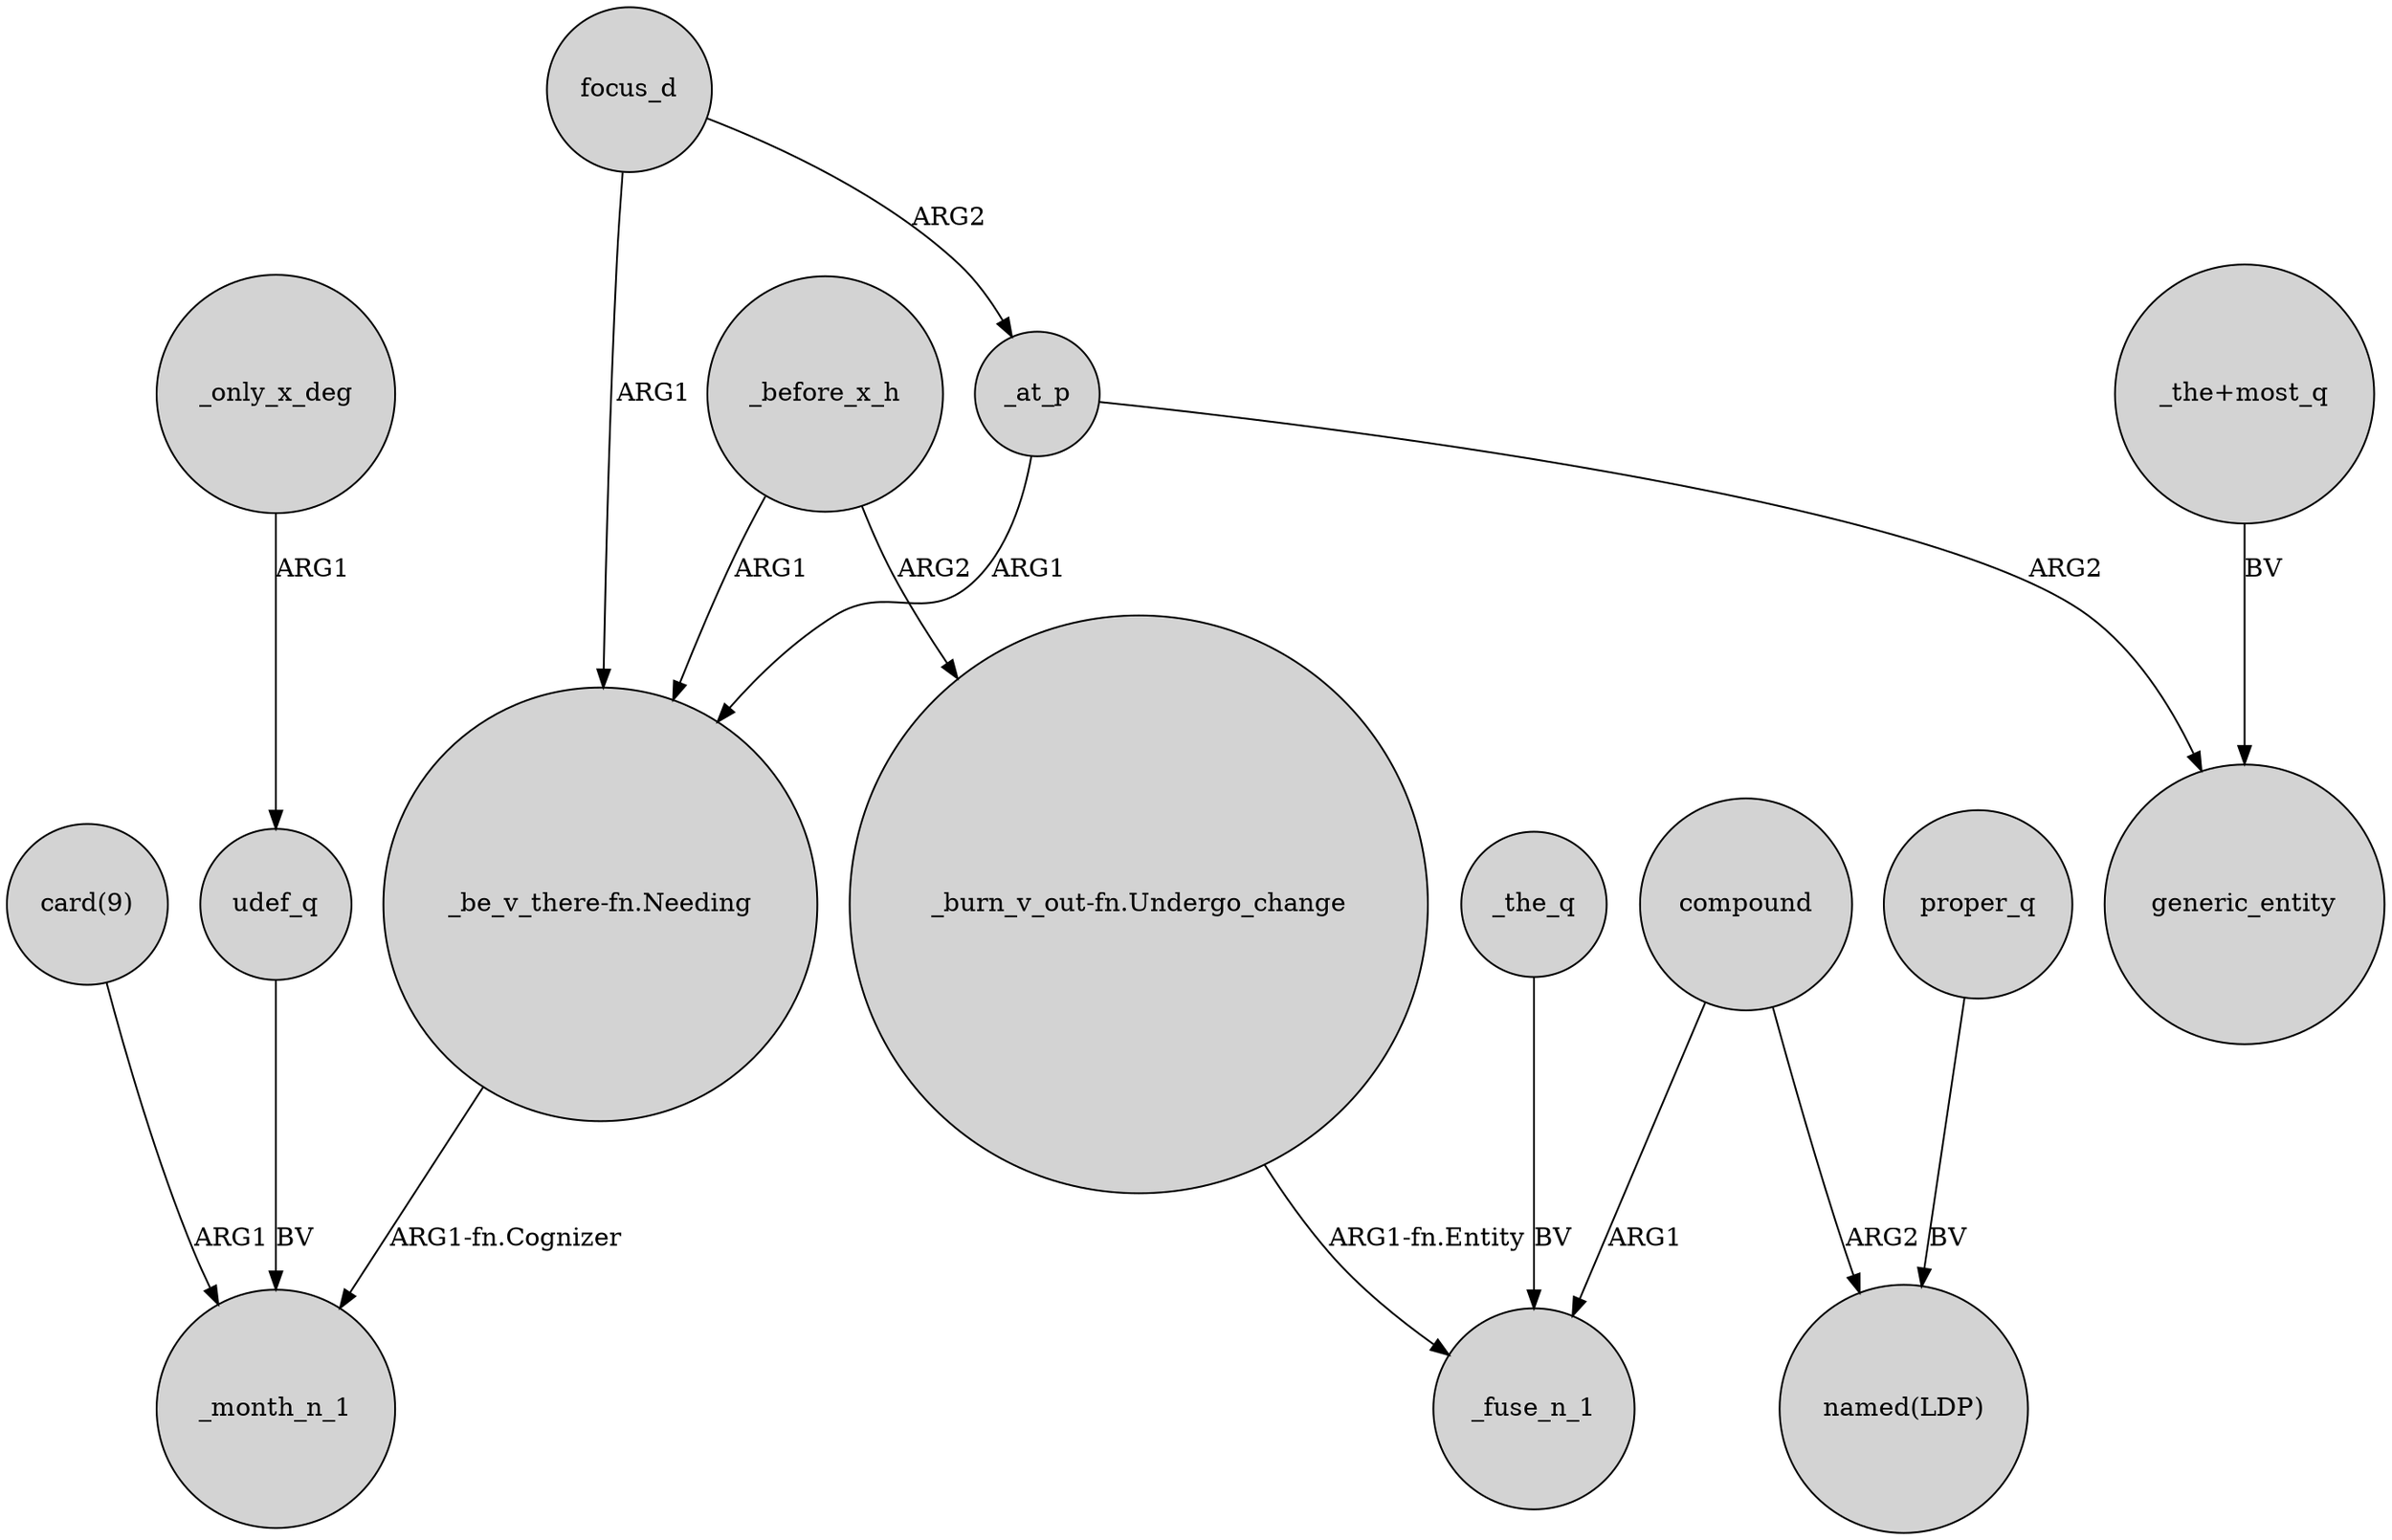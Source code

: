 digraph {
	node [shape=circle style=filled]
	udef_q -> _month_n_1 [label=BV]
	proper_q -> "named(LDP)" [label=BV]
	compound -> "named(LDP)" [label=ARG2]
	_before_x_h -> "_burn_v_out-fn.Undergo_change" [label=ARG2]
	_only_x_deg -> udef_q [label=ARG1]
	compound -> _fuse_n_1 [label=ARG1]
	"_be_v_there-fn.Needing" -> _month_n_1 [label="ARG1-fn.Cognizer"]
	focus_d -> "_be_v_there-fn.Needing" [label=ARG1]
	_at_p -> "_be_v_there-fn.Needing" [label=ARG1]
	focus_d -> _at_p [label=ARG2]
	"card(9)" -> _month_n_1 [label=ARG1]
	_before_x_h -> "_be_v_there-fn.Needing" [label=ARG1]
	"_the+most_q" -> generic_entity [label=BV]
	"_burn_v_out-fn.Undergo_change" -> _fuse_n_1 [label="ARG1-fn.Entity"]
	_at_p -> generic_entity [label=ARG2]
	_the_q -> _fuse_n_1 [label=BV]
}
